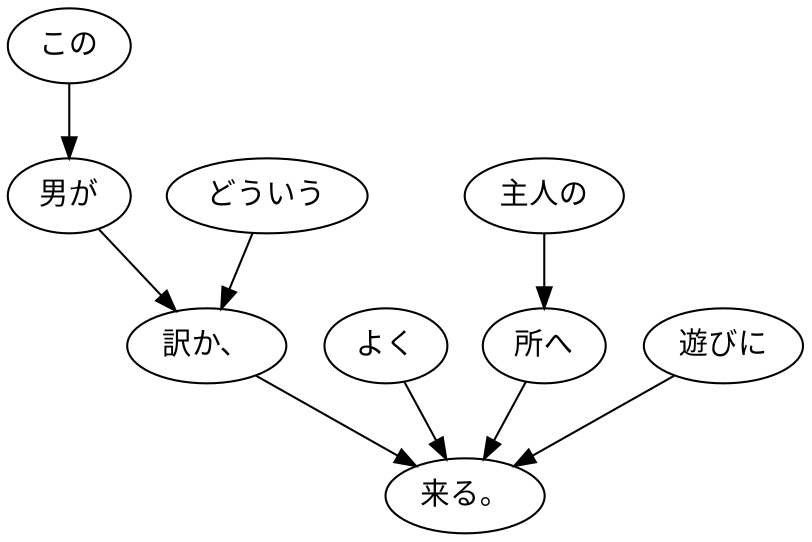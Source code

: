 digraph graph393 {
	node0 [label="この"];
	node1 [label="男が"];
	node2 [label="どういう"];
	node3 [label="訳か、"];
	node4 [label="よく"];
	node5 [label="主人の"];
	node6 [label="所へ"];
	node7 [label="遊びに"];
	node8 [label="来る。"];
	node0 -> node1;
	node1 -> node3;
	node2 -> node3;
	node3 -> node8;
	node4 -> node8;
	node5 -> node6;
	node6 -> node8;
	node7 -> node8;
}
